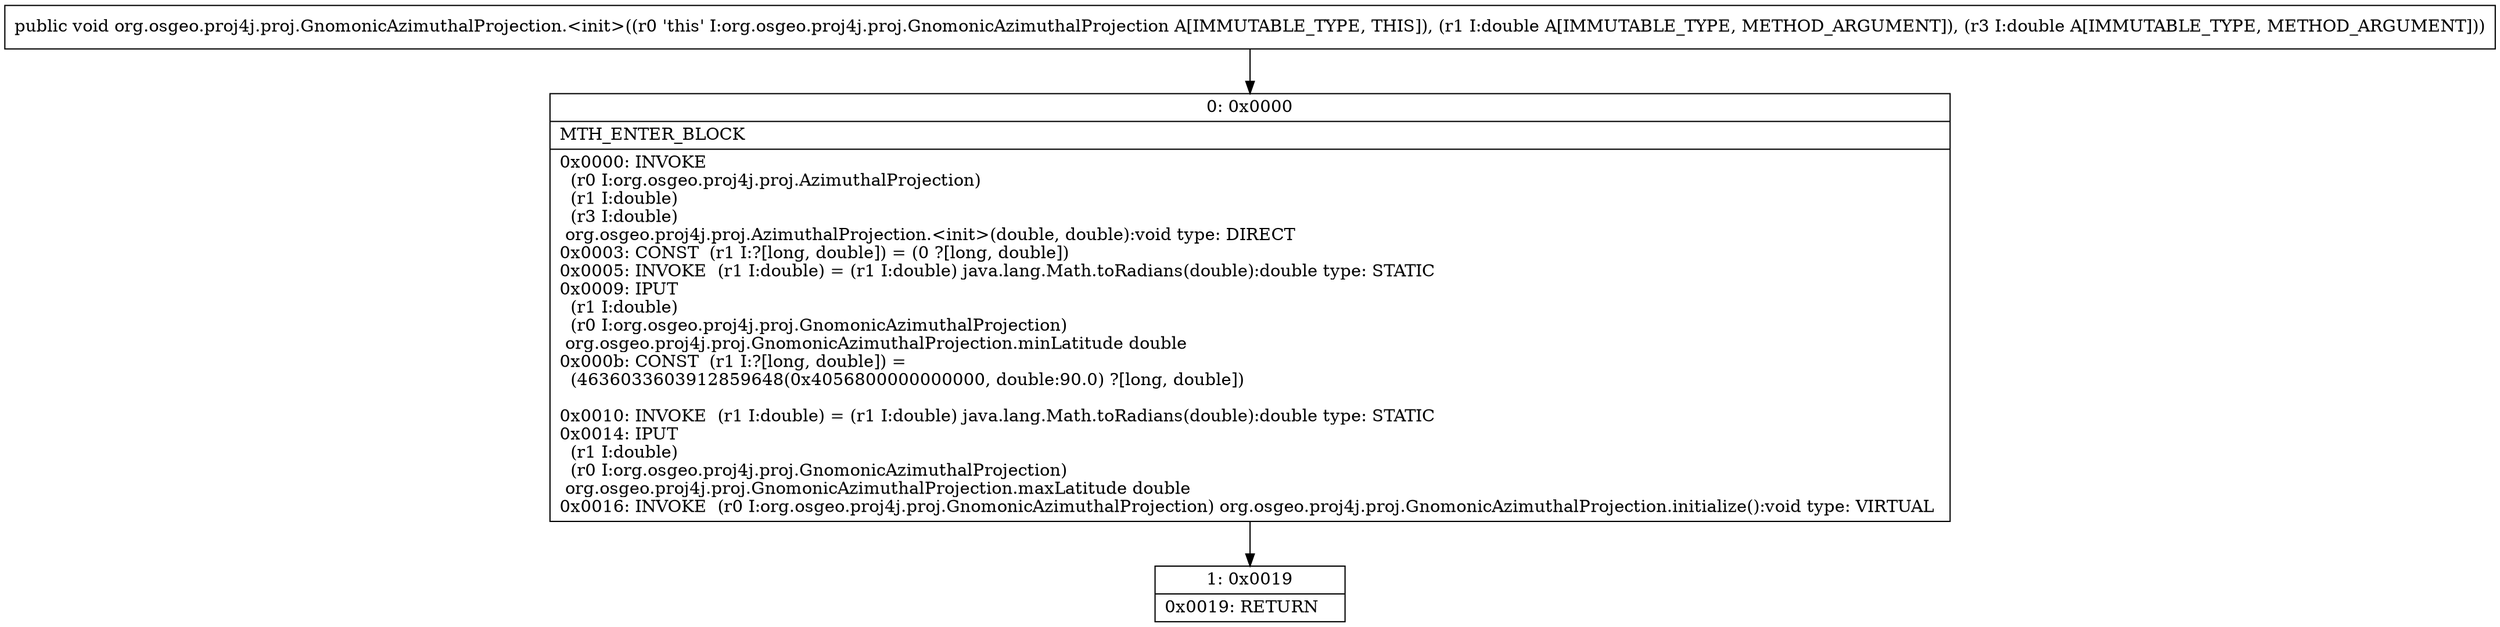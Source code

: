 digraph "CFG fororg.osgeo.proj4j.proj.GnomonicAzimuthalProjection.\<init\>(DD)V" {
Node_0 [shape=record,label="{0\:\ 0x0000|MTH_ENTER_BLOCK\l|0x0000: INVOKE  \l  (r0 I:org.osgeo.proj4j.proj.AzimuthalProjection)\l  (r1 I:double)\l  (r3 I:double)\l org.osgeo.proj4j.proj.AzimuthalProjection.\<init\>(double, double):void type: DIRECT \l0x0003: CONST  (r1 I:?[long, double]) = (0 ?[long, double]) \l0x0005: INVOKE  (r1 I:double) = (r1 I:double) java.lang.Math.toRadians(double):double type: STATIC \l0x0009: IPUT  \l  (r1 I:double)\l  (r0 I:org.osgeo.proj4j.proj.GnomonicAzimuthalProjection)\l org.osgeo.proj4j.proj.GnomonicAzimuthalProjection.minLatitude double \l0x000b: CONST  (r1 I:?[long, double]) = \l  (4636033603912859648(0x4056800000000000, double:90.0) ?[long, double])\l \l0x0010: INVOKE  (r1 I:double) = (r1 I:double) java.lang.Math.toRadians(double):double type: STATIC \l0x0014: IPUT  \l  (r1 I:double)\l  (r0 I:org.osgeo.proj4j.proj.GnomonicAzimuthalProjection)\l org.osgeo.proj4j.proj.GnomonicAzimuthalProjection.maxLatitude double \l0x0016: INVOKE  (r0 I:org.osgeo.proj4j.proj.GnomonicAzimuthalProjection) org.osgeo.proj4j.proj.GnomonicAzimuthalProjection.initialize():void type: VIRTUAL \l}"];
Node_1 [shape=record,label="{1\:\ 0x0019|0x0019: RETURN   \l}"];
MethodNode[shape=record,label="{public void org.osgeo.proj4j.proj.GnomonicAzimuthalProjection.\<init\>((r0 'this' I:org.osgeo.proj4j.proj.GnomonicAzimuthalProjection A[IMMUTABLE_TYPE, THIS]), (r1 I:double A[IMMUTABLE_TYPE, METHOD_ARGUMENT]), (r3 I:double A[IMMUTABLE_TYPE, METHOD_ARGUMENT])) }"];
MethodNode -> Node_0;
Node_0 -> Node_1;
}


